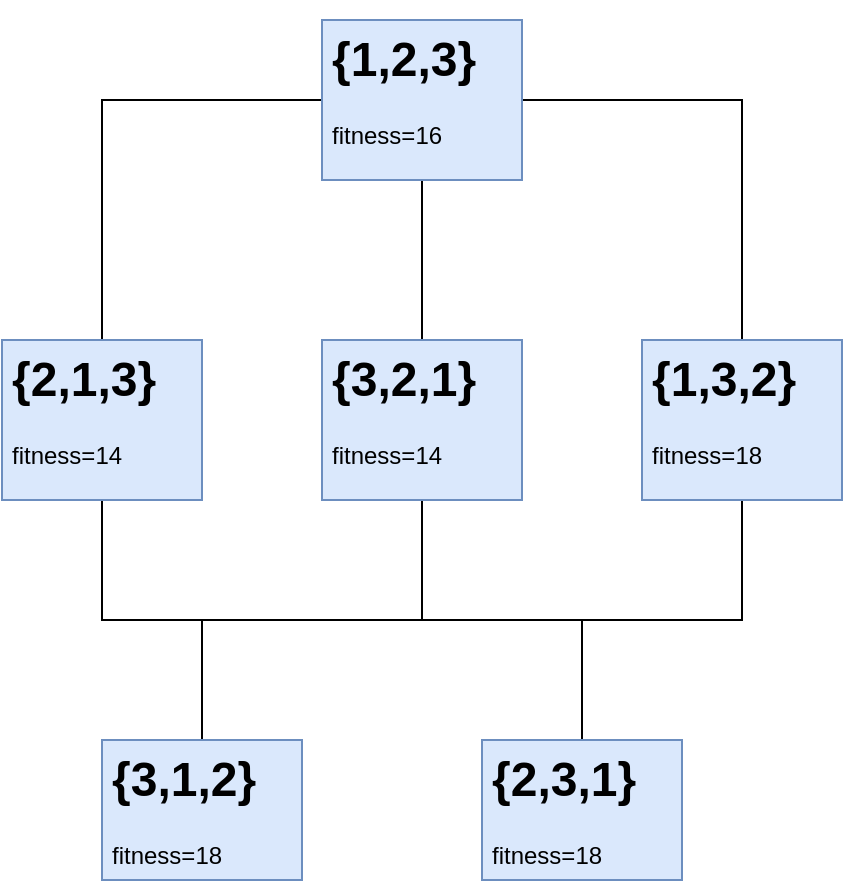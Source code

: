 <mxfile version="10.6.9" type="device"><diagram id="sNiBfP3-jm8pdlSkLxTp" name="Page-1"><mxGraphModel dx="522" dy="776" grid="1" gridSize="10" guides="1" tooltips="1" connect="1" arrows="1" fold="1" page="1" pageScale="1" pageWidth="827" pageHeight="1169" math="0" shadow="0"><root><mxCell id="0"/><mxCell id="1" parent="0"/><mxCell id="UQlk6RrnKnJqvJsY_Vik-10" style="edgeStyle=orthogonalEdgeStyle;rounded=0;orthogonalLoop=1;jettySize=auto;html=1;endArrow=none;endFill=0;" parent="1" source="UQlk6RrnKnJqvJsY_Vik-1" target="UQlk6RrnKnJqvJsY_Vik-4" edge="1"><mxGeometry relative="1" as="geometry"/></mxCell><mxCell id="UQlk6RrnKnJqvJsY_Vik-13" style="edgeStyle=orthogonalEdgeStyle;rounded=0;orthogonalLoop=1;jettySize=auto;html=1;entryX=0.5;entryY=0;entryDx=0;entryDy=0;endArrow=none;endFill=0;" parent="1" source="UQlk6RrnKnJqvJsY_Vik-1" target="UQlk6RrnKnJqvJsY_Vik-2" edge="1"><mxGeometry relative="1" as="geometry"/></mxCell><mxCell id="UQlk6RrnKnJqvJsY_Vik-19" style="edgeStyle=orthogonalEdgeStyle;rounded=0;orthogonalLoop=1;jettySize=auto;html=1;entryX=0.5;entryY=0;entryDx=0;entryDy=0;endArrow=none;endFill=0;" parent="1" source="UQlk6RrnKnJqvJsY_Vik-1" target="UQlk6RrnKnJqvJsY_Vik-3" edge="1"><mxGeometry relative="1" as="geometry"/></mxCell><mxCell id="UQlk6RrnKnJqvJsY_Vik-1" value="&lt;h1&gt;{1,2,3}&lt;/h1&gt;&lt;p&gt;fitness=16&lt;/p&gt;" style="text;html=1;strokeColor=#6c8ebf;fillColor=#dae8fc;spacing=5;spacingTop=-20;whiteSpace=wrap;overflow=hidden;rounded=0;" parent="1" vertex="1"><mxGeometry x="190" y="120" width="100" height="80" as="geometry"/></mxCell><mxCell id="UQlk6RrnKnJqvJsY_Vik-15" style="edgeStyle=orthogonalEdgeStyle;rounded=0;orthogonalLoop=1;jettySize=auto;html=1;endArrow=none;endFill=0;" parent="1" source="UQlk6RrnKnJqvJsY_Vik-2" target="UQlk6RrnKnJqvJsY_Vik-5" edge="1"><mxGeometry relative="1" as="geometry"/></mxCell><mxCell id="UQlk6RrnKnJqvJsY_Vik-2" value="&lt;h1&gt;{3,2,1}&lt;/h1&gt;&lt;p&gt;fitness=14&lt;/p&gt;" style="text;html=1;strokeColor=#6c8ebf;fillColor=#dae8fc;spacing=5;spacingTop=-20;whiteSpace=wrap;overflow=hidden;rounded=0;" parent="1" vertex="1"><mxGeometry x="190" y="280" width="100" height="80" as="geometry"/></mxCell><mxCell id="UQlk6RrnKnJqvJsY_Vik-17" style="edgeStyle=orthogonalEdgeStyle;rounded=0;orthogonalLoop=1;jettySize=auto;html=1;entryX=0.5;entryY=0;entryDx=0;entryDy=0;endArrow=none;endFill=0;" parent="1" source="UQlk6RrnKnJqvJsY_Vik-3" target="UQlk6RrnKnJqvJsY_Vik-9" edge="1"><mxGeometry relative="1" as="geometry"><Array as="points"><mxPoint x="400" y="420"/><mxPoint x="130" y="420"/></Array></mxGeometry></mxCell><mxCell id="UQlk6RrnKnJqvJsY_Vik-3" value="&lt;h1&gt;{1,3,2}&lt;/h1&gt;&lt;p&gt;fitness=18&lt;/p&gt;&lt;p&gt;&lt;br&gt;&lt;/p&gt;" style="text;html=1;strokeColor=#6c8ebf;fillColor=#dae8fc;spacing=5;spacingTop=-20;whiteSpace=wrap;overflow=hidden;rounded=0;" parent="1" vertex="1"><mxGeometry x="350" y="280" width="100" height="80" as="geometry"/></mxCell><mxCell id="UQlk6RrnKnJqvJsY_Vik-11" style="edgeStyle=orthogonalEdgeStyle;rounded=0;orthogonalLoop=1;jettySize=auto;html=1;endArrow=none;endFill=0;" parent="1" source="UQlk6RrnKnJqvJsY_Vik-4" target="UQlk6RrnKnJqvJsY_Vik-9" edge="1"><mxGeometry relative="1" as="geometry"/></mxCell><mxCell id="UQlk6RrnKnJqvJsY_Vik-12" style="edgeStyle=orthogonalEdgeStyle;rounded=0;orthogonalLoop=1;jettySize=auto;html=1;endArrow=none;endFill=0;" parent="1" source="UQlk6RrnKnJqvJsY_Vik-4" target="UQlk6RrnKnJqvJsY_Vik-5" edge="1"><mxGeometry relative="1" as="geometry"><Array as="points"><mxPoint x="80" y="420"/><mxPoint x="320" y="420"/></Array></mxGeometry></mxCell><mxCell id="UQlk6RrnKnJqvJsY_Vik-4" value="&lt;h1&gt;{2,1,3}&lt;/h1&gt;&lt;p&gt;fitness=14&lt;/p&gt;" style="text;html=1;strokeColor=#6c8ebf;fillColor=#dae8fc;spacing=5;spacingTop=-20;whiteSpace=wrap;overflow=hidden;rounded=0;" parent="1" vertex="1"><mxGeometry x="30" y="280" width="100" height="80" as="geometry"/></mxCell><mxCell id="UQlk6RrnKnJqvJsY_Vik-5" value="&lt;h1&gt;{2,3,1}&lt;/h1&gt;&lt;p&gt;fitness=18&lt;/p&gt;" style="text;html=1;strokeColor=#6c8ebf;fillColor=#dae8fc;spacing=5;spacingTop=-20;whiteSpace=wrap;overflow=hidden;rounded=0;" parent="1" vertex="1"><mxGeometry x="270" y="480" width="100" height="70" as="geometry"/></mxCell><mxCell id="UQlk6RrnKnJqvJsY_Vik-9" value="&lt;h1&gt;{3,1,2}&lt;/h1&gt;&lt;p&gt;fitness=18&lt;/p&gt;" style="text;html=1;strokeColor=#6c8ebf;fillColor=#dae8fc;spacing=5;spacingTop=-20;whiteSpace=wrap;overflow=hidden;rounded=0;" parent="1" vertex="1"><mxGeometry x="80" y="480" width="100" height="70" as="geometry"/></mxCell></root></mxGraphModel></diagram></mxfile>